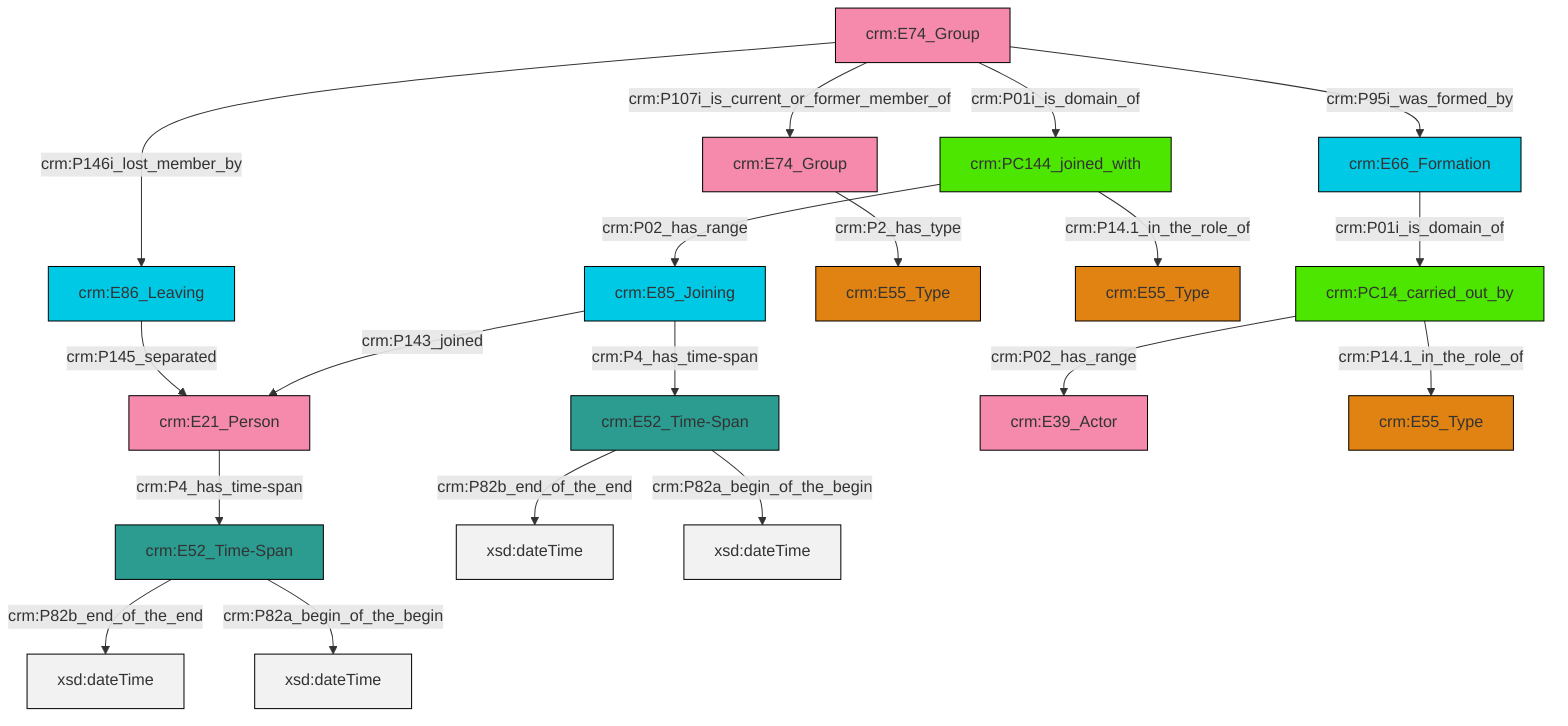 graph TD
classDef Literal fill:#f2f2f2,stroke:#000000;
classDef CRM_Entity fill:#FFFFFF,stroke:#000000;
classDef Temporal_Entity fill:#00C9E6, stroke:#000000;
classDef Type fill:#E18312, stroke:#000000;
classDef Time-Span fill:#2C9C91, stroke:#000000;
classDef Appellation fill:#FFEB7F, stroke:#000000;
classDef Place fill:#008836, stroke:#000000;
classDef Persistent_Item fill:#B266B2, stroke:#000000;
classDef Conceptual_Object fill:#FFD700, stroke:#000000;
classDef Physical_Thing fill:#D2B48C, stroke:#000000;
classDef Actor fill:#f58aad, stroke:#000000;
classDef PC_Classes fill:#4ce600, stroke:#000000;
classDef Multi fill:#cccccc,stroke:#000000;

0["crm:E74_Group"]:::Actor -->|crm:P01i_is_domain_of| 1["crm:PC144_joined_with"]:::PC_Classes
0["crm:E74_Group"]:::Actor -->|crm:P95i_was_formed_by| 5["crm:E66_Formation"]:::Temporal_Entity
6["crm:E85_Joining"]:::Temporal_Entity -->|crm:P143_joined| 7["crm:E21_Person"]:::Actor
11["crm:E52_Time-Span"]:::Time-Span -->|crm:P82b_end_of_the_end| 12[xsd:dateTime]:::Literal
13["crm:E52_Time-Span"]:::Time-Span -->|crm:P82b_end_of_the_end| 14[xsd:dateTime]:::Literal
3["crm:PC14_carried_out_by"]:::PC_Classes -->|crm:P02_has_range| 15["crm:E39_Actor"]:::Actor
0["crm:E74_Group"]:::Actor -->|crm:P146i_lost_member_by| 18["crm:E86_Leaving"]:::Temporal_Entity
3["crm:PC14_carried_out_by"]:::PC_Classes -->|crm:P14.1_in_the_role_of| 20["crm:E55_Type"]:::Type
1["crm:PC144_joined_with"]:::PC_Classes -->|crm:P02_has_range| 6["crm:E85_Joining"]:::Temporal_Entity
7["crm:E21_Person"]:::Actor -->|crm:P4_has_time-span| 11["crm:E52_Time-Span"]:::Time-Span
5["crm:E66_Formation"]:::Temporal_Entity -->|crm:P01i_is_domain_of| 3["crm:PC14_carried_out_by"]:::PC_Classes
13["crm:E52_Time-Span"]:::Time-Span -->|crm:P82a_begin_of_the_begin| 28[xsd:dateTime]:::Literal
6["crm:E85_Joining"]:::Temporal_Entity -->|crm:P4_has_time-span| 13["crm:E52_Time-Span"]:::Time-Span
0["crm:E74_Group"]:::Actor -->|crm:P107i_is_current_or_former_member_of| 29["crm:E74_Group"]:::Actor
18["crm:E86_Leaving"]:::Temporal_Entity -->|crm:P145_separated| 7["crm:E21_Person"]:::Actor
11["crm:E52_Time-Span"]:::Time-Span -->|crm:P82a_begin_of_the_begin| 34[xsd:dateTime]:::Literal
29["crm:E74_Group"]:::Actor -->|crm:P2_has_type| 8["crm:E55_Type"]:::Type
1["crm:PC144_joined_with"]:::PC_Classes -->|crm:P14.1_in_the_role_of| 16["crm:E55_Type"]:::Type